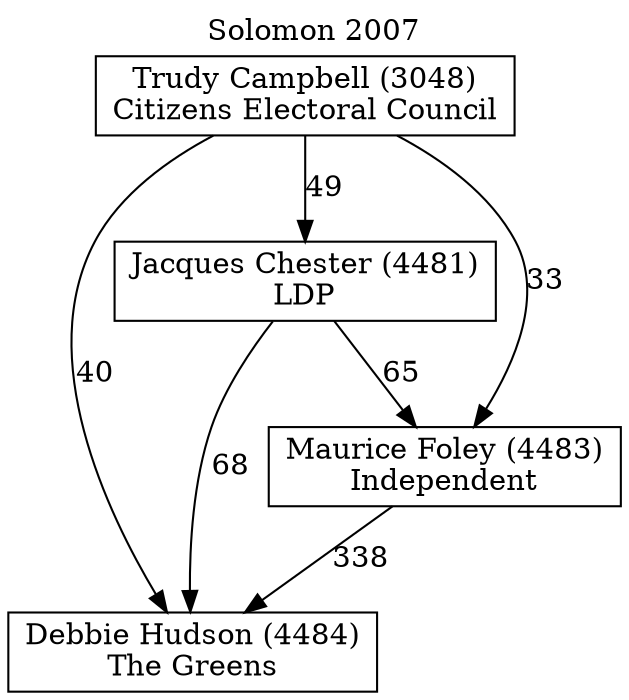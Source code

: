 // House preference flow
digraph "Debbie Hudson (4484)_Solomon_2007" {
	graph [label="Solomon 2007" labelloc=t mclimit=10]
	node [shape=box]
	"Debbie Hudson (4484)" [label="Debbie Hudson (4484)
The Greens"]
	"Jacques Chester (4481)" [label="Jacques Chester (4481)
LDP"]
	"Maurice Foley (4483)" [label="Maurice Foley (4483)
Independent"]
	"Trudy Campbell (3048)" [label="Trudy Campbell (3048)
Citizens Electoral Council"]
	"Jacques Chester (4481)" -> "Debbie Hudson (4484)" [label=68]
	"Jacques Chester (4481)" -> "Maurice Foley (4483)" [label=65]
	"Maurice Foley (4483)" -> "Debbie Hudson (4484)" [label=338]
	"Trudy Campbell (3048)" -> "Debbie Hudson (4484)" [label=40]
	"Trudy Campbell (3048)" -> "Jacques Chester (4481)" [label=49]
	"Trudy Campbell (3048)" -> "Maurice Foley (4483)" [label=33]
}
